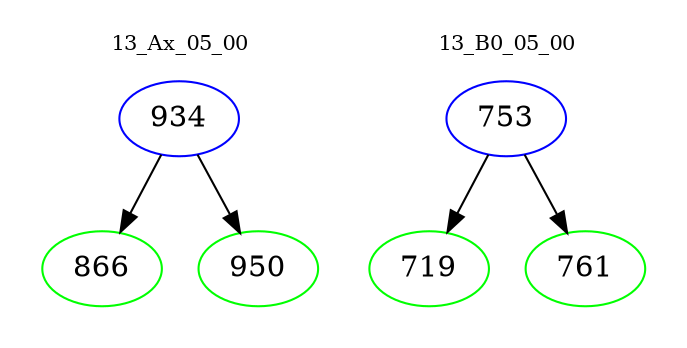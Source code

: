 digraph{
subgraph cluster_0 {
color = white
label = "13_Ax_05_00";
fontsize=10;
T0_934 [label="934", color="blue"]
T0_934 -> T0_866 [color="black"]
T0_866 [label="866", color="green"]
T0_934 -> T0_950 [color="black"]
T0_950 [label="950", color="green"]
}
subgraph cluster_1 {
color = white
label = "13_B0_05_00";
fontsize=10;
T1_753 [label="753", color="blue"]
T1_753 -> T1_719 [color="black"]
T1_719 [label="719", color="green"]
T1_753 -> T1_761 [color="black"]
T1_761 [label="761", color="green"]
}
}
